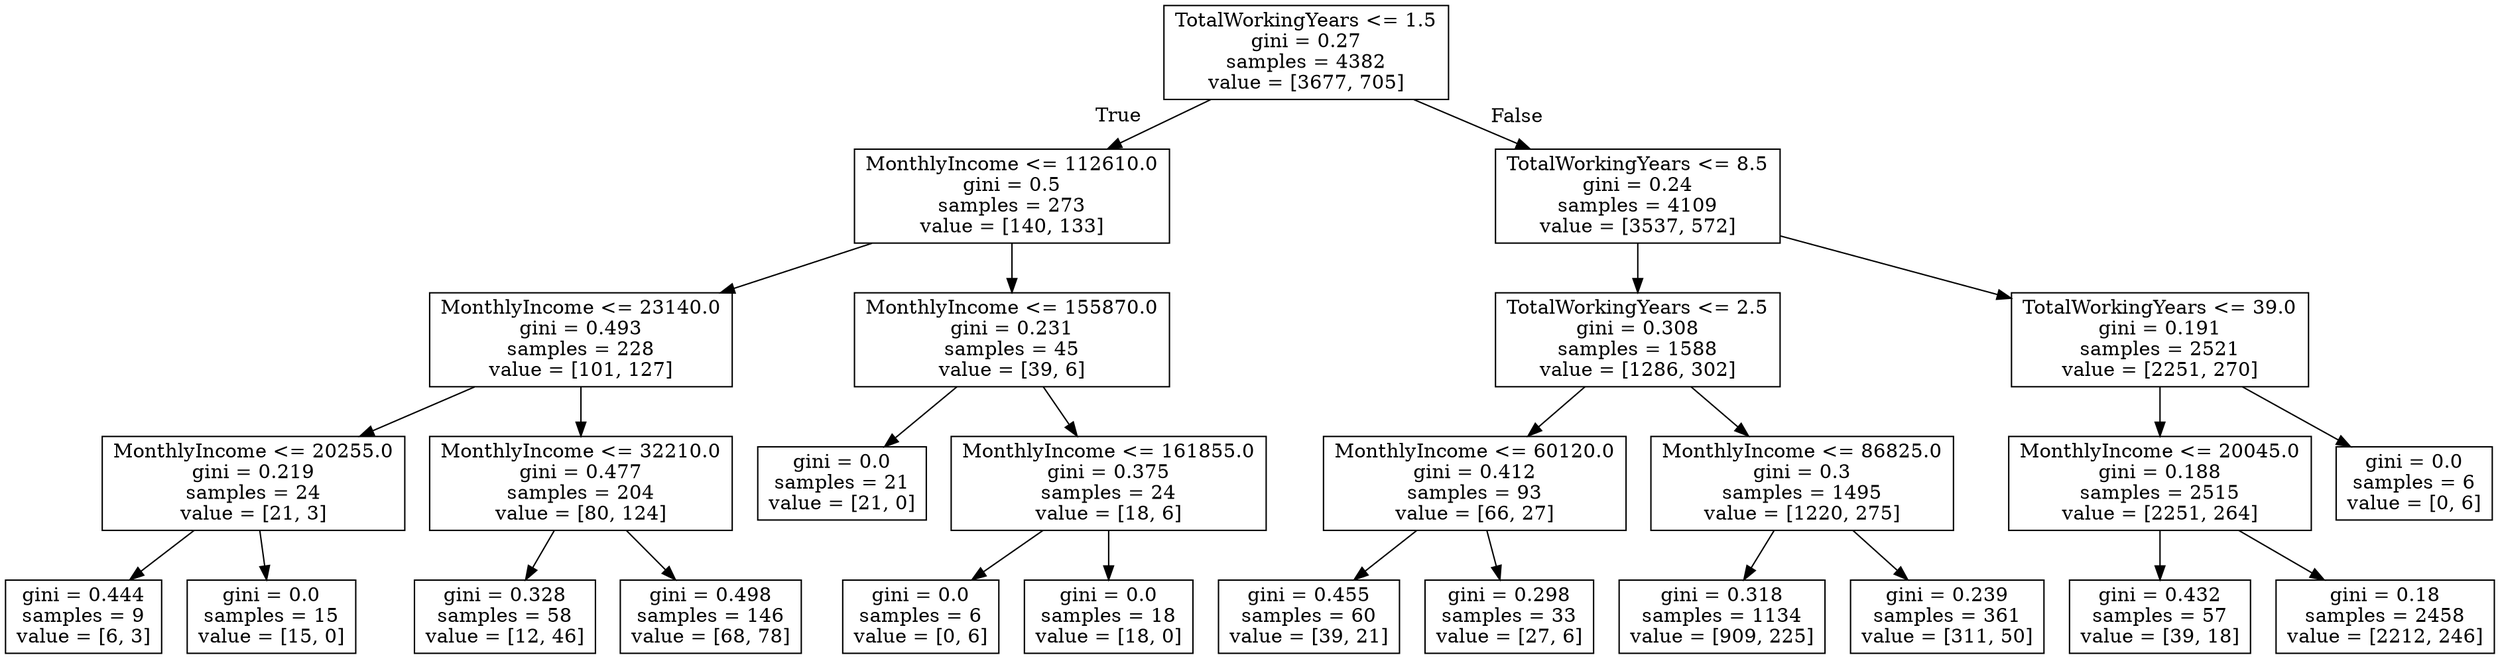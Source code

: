 digraph Tree {
node [shape=box] ;
0 [label="TotalWorkingYears <= 1.5\ngini = 0.27\nsamples = 4382\nvalue = [3677, 705]"] ;
1 [label="MonthlyIncome <= 112610.0\ngini = 0.5\nsamples = 273\nvalue = [140, 133]"] ;
0 -> 1 [labeldistance=2.5, labelangle=45, headlabel="True"] ;
2 [label="MonthlyIncome <= 23140.0\ngini = 0.493\nsamples = 228\nvalue = [101, 127]"] ;
1 -> 2 ;
3 [label="MonthlyIncome <= 20255.0\ngini = 0.219\nsamples = 24\nvalue = [21, 3]"] ;
2 -> 3 ;
4 [label="gini = 0.444\nsamples = 9\nvalue = [6, 3]"] ;
3 -> 4 ;
5 [label="gini = 0.0\nsamples = 15\nvalue = [15, 0]"] ;
3 -> 5 ;
6 [label="MonthlyIncome <= 32210.0\ngini = 0.477\nsamples = 204\nvalue = [80, 124]"] ;
2 -> 6 ;
7 [label="gini = 0.328\nsamples = 58\nvalue = [12, 46]"] ;
6 -> 7 ;
8 [label="gini = 0.498\nsamples = 146\nvalue = [68, 78]"] ;
6 -> 8 ;
9 [label="MonthlyIncome <= 155870.0\ngini = 0.231\nsamples = 45\nvalue = [39, 6]"] ;
1 -> 9 ;
10 [label="gini = 0.0\nsamples = 21\nvalue = [21, 0]"] ;
9 -> 10 ;
11 [label="MonthlyIncome <= 161855.0\ngini = 0.375\nsamples = 24\nvalue = [18, 6]"] ;
9 -> 11 ;
12 [label="gini = 0.0\nsamples = 6\nvalue = [0, 6]"] ;
11 -> 12 ;
13 [label="gini = 0.0\nsamples = 18\nvalue = [18, 0]"] ;
11 -> 13 ;
14 [label="TotalWorkingYears <= 8.5\ngini = 0.24\nsamples = 4109\nvalue = [3537, 572]"] ;
0 -> 14 [labeldistance=2.5, labelangle=-45, headlabel="False"] ;
15 [label="TotalWorkingYears <= 2.5\ngini = 0.308\nsamples = 1588\nvalue = [1286, 302]"] ;
14 -> 15 ;
16 [label="MonthlyIncome <= 60120.0\ngini = 0.412\nsamples = 93\nvalue = [66, 27]"] ;
15 -> 16 ;
17 [label="gini = 0.455\nsamples = 60\nvalue = [39, 21]"] ;
16 -> 17 ;
18 [label="gini = 0.298\nsamples = 33\nvalue = [27, 6]"] ;
16 -> 18 ;
19 [label="MonthlyIncome <= 86825.0\ngini = 0.3\nsamples = 1495\nvalue = [1220, 275]"] ;
15 -> 19 ;
20 [label="gini = 0.318\nsamples = 1134\nvalue = [909, 225]"] ;
19 -> 20 ;
21 [label="gini = 0.239\nsamples = 361\nvalue = [311, 50]"] ;
19 -> 21 ;
22 [label="TotalWorkingYears <= 39.0\ngini = 0.191\nsamples = 2521\nvalue = [2251, 270]"] ;
14 -> 22 ;
23 [label="MonthlyIncome <= 20045.0\ngini = 0.188\nsamples = 2515\nvalue = [2251, 264]"] ;
22 -> 23 ;
24 [label="gini = 0.432\nsamples = 57\nvalue = [39, 18]"] ;
23 -> 24 ;
25 [label="gini = 0.18\nsamples = 2458\nvalue = [2212, 246]"] ;
23 -> 25 ;
26 [label="gini = 0.0\nsamples = 6\nvalue = [0, 6]"] ;
22 -> 26 ;
}